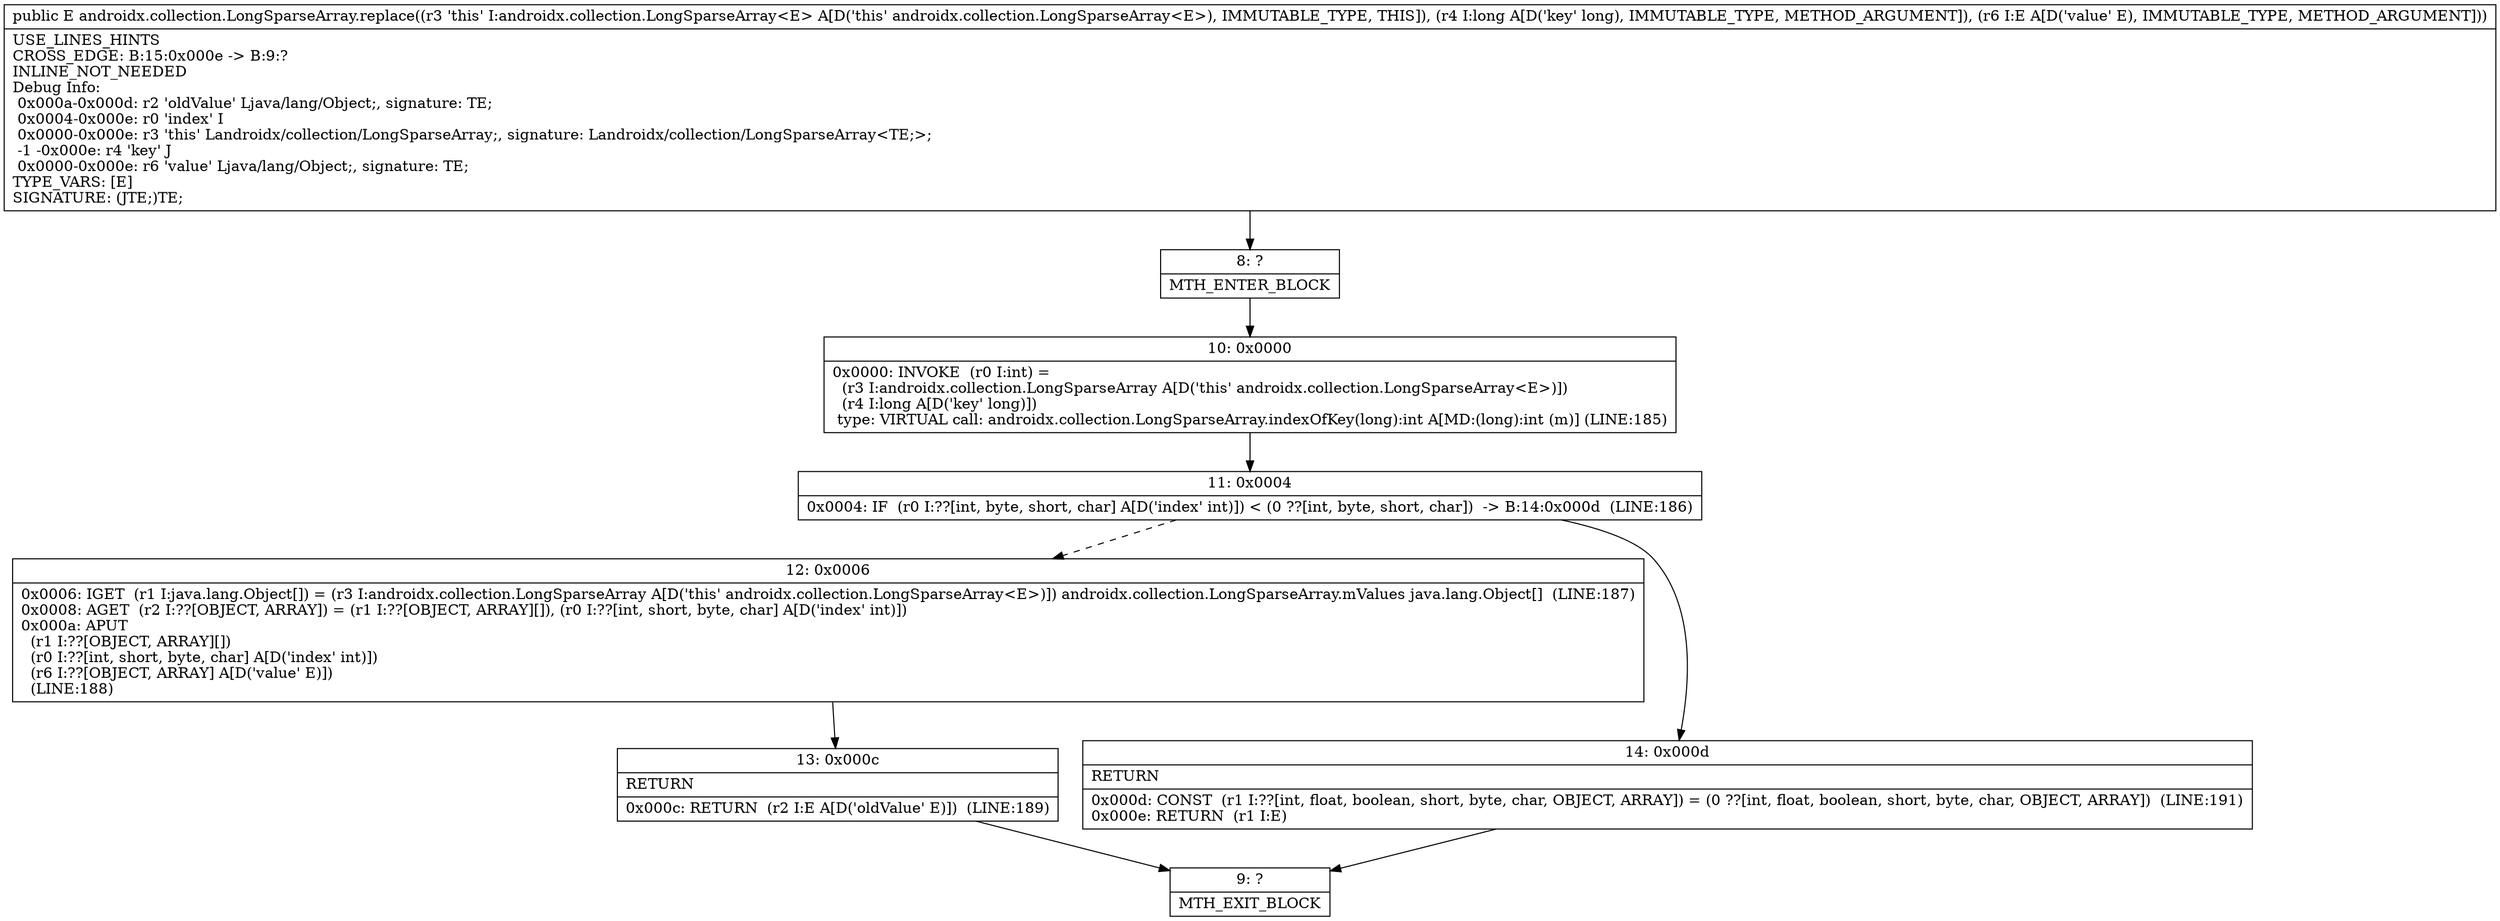 digraph "CFG forandroidx.collection.LongSparseArray.replace(JLjava\/lang\/Object;)Ljava\/lang\/Object;" {
Node_8 [shape=record,label="{8\:\ ?|MTH_ENTER_BLOCK\l}"];
Node_10 [shape=record,label="{10\:\ 0x0000|0x0000: INVOKE  (r0 I:int) = \l  (r3 I:androidx.collection.LongSparseArray A[D('this' androidx.collection.LongSparseArray\<E\>)])\l  (r4 I:long A[D('key' long)])\l type: VIRTUAL call: androidx.collection.LongSparseArray.indexOfKey(long):int A[MD:(long):int (m)] (LINE:185)\l}"];
Node_11 [shape=record,label="{11\:\ 0x0004|0x0004: IF  (r0 I:??[int, byte, short, char] A[D('index' int)]) \< (0 ??[int, byte, short, char])  \-\> B:14:0x000d  (LINE:186)\l}"];
Node_12 [shape=record,label="{12\:\ 0x0006|0x0006: IGET  (r1 I:java.lang.Object[]) = (r3 I:androidx.collection.LongSparseArray A[D('this' androidx.collection.LongSparseArray\<E\>)]) androidx.collection.LongSparseArray.mValues java.lang.Object[]  (LINE:187)\l0x0008: AGET  (r2 I:??[OBJECT, ARRAY]) = (r1 I:??[OBJECT, ARRAY][]), (r0 I:??[int, short, byte, char] A[D('index' int)]) \l0x000a: APUT  \l  (r1 I:??[OBJECT, ARRAY][])\l  (r0 I:??[int, short, byte, char] A[D('index' int)])\l  (r6 I:??[OBJECT, ARRAY] A[D('value' E)])\l  (LINE:188)\l}"];
Node_13 [shape=record,label="{13\:\ 0x000c|RETURN\l|0x000c: RETURN  (r2 I:E A[D('oldValue' E)])  (LINE:189)\l}"];
Node_9 [shape=record,label="{9\:\ ?|MTH_EXIT_BLOCK\l}"];
Node_14 [shape=record,label="{14\:\ 0x000d|RETURN\l|0x000d: CONST  (r1 I:??[int, float, boolean, short, byte, char, OBJECT, ARRAY]) = (0 ??[int, float, boolean, short, byte, char, OBJECT, ARRAY])  (LINE:191)\l0x000e: RETURN  (r1 I:E) \l}"];
MethodNode[shape=record,label="{public E androidx.collection.LongSparseArray.replace((r3 'this' I:androidx.collection.LongSparseArray\<E\> A[D('this' androidx.collection.LongSparseArray\<E\>), IMMUTABLE_TYPE, THIS]), (r4 I:long A[D('key' long), IMMUTABLE_TYPE, METHOD_ARGUMENT]), (r6 I:E A[D('value' E), IMMUTABLE_TYPE, METHOD_ARGUMENT]))  | USE_LINES_HINTS\lCROSS_EDGE: B:15:0x000e \-\> B:9:?\lINLINE_NOT_NEEDED\lDebug Info:\l  0x000a\-0x000d: r2 'oldValue' Ljava\/lang\/Object;, signature: TE;\l  0x0004\-0x000e: r0 'index' I\l  0x0000\-0x000e: r3 'this' Landroidx\/collection\/LongSparseArray;, signature: Landroidx\/collection\/LongSparseArray\<TE;\>;\l  \-1 \-0x000e: r4 'key' J\l  0x0000\-0x000e: r6 'value' Ljava\/lang\/Object;, signature: TE;\lTYPE_VARS: [E]\lSIGNATURE: (JTE;)TE;\l}"];
MethodNode -> Node_8;Node_8 -> Node_10;
Node_10 -> Node_11;
Node_11 -> Node_12[style=dashed];
Node_11 -> Node_14;
Node_12 -> Node_13;
Node_13 -> Node_9;
Node_14 -> Node_9;
}


